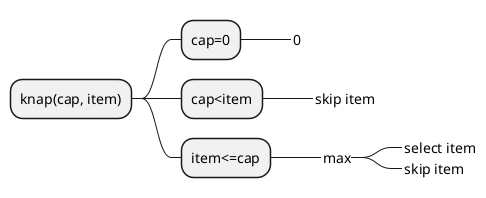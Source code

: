 @startmindmap
* knap(cap, item)
** cap=0
***_ 0

** cap<item
***_ skip item
** item<=cap
***_ max
****_ select item
****_ skip item


@endmindmap